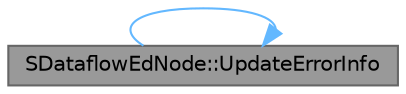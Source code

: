 digraph "SDataflowEdNode::UpdateErrorInfo"
{
 // INTERACTIVE_SVG=YES
 // LATEX_PDF_SIZE
  bgcolor="transparent";
  edge [fontname=Helvetica,fontsize=10,labelfontname=Helvetica,labelfontsize=10];
  node [fontname=Helvetica,fontsize=10,shape=box,height=0.2,width=0.4];
  rankdir="LR";
  Node1 [id="Node000001",label="SDataflowEdNode::UpdateErrorInfo",height=0.2,width=0.4,color="gray40", fillcolor="grey60", style="filled", fontcolor="black",tooltip="Called to set error text on the node."];
  Node1 -> Node1 [id="edge1_Node000001_Node000001",color="steelblue1",style="solid",tooltip=" "];
}
